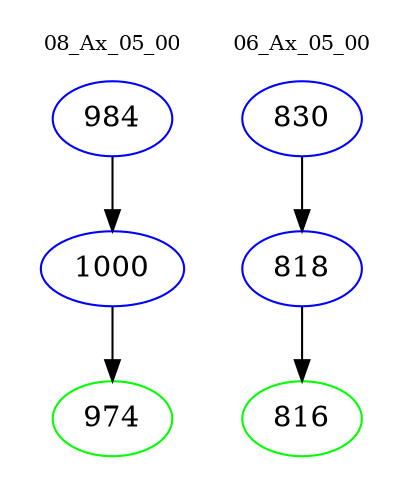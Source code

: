 digraph{
subgraph cluster_0 {
color = white
label = "08_Ax_05_00";
fontsize=10;
T0_984 [label="984", color="blue"]
T0_984 -> T0_1000 [color="black"]
T0_1000 [label="1000", color="blue"]
T0_1000 -> T0_974 [color="black"]
T0_974 [label="974", color="green"]
}
subgraph cluster_1 {
color = white
label = "06_Ax_05_00";
fontsize=10;
T1_830 [label="830", color="blue"]
T1_830 -> T1_818 [color="black"]
T1_818 [label="818", color="blue"]
T1_818 -> T1_816 [color="black"]
T1_816 [label="816", color="green"]
}
}
